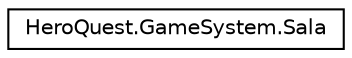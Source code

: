 digraph "Representação gráfica da hiearquia da classe"
{
 // LATEX_PDF_SIZE
  edge [fontname="Helvetica",fontsize="10",labelfontname="Helvetica",labelfontsize="10"];
  node [fontname="Helvetica",fontsize="10",shape=record];
  rankdir="LR";
  Node0 [label="HeroQuest.GameSystem.Sala",height=0.2,width=0.4,color="black", fillcolor="white", style="filled",URL="$class_hero_quest_1_1_game_system_1_1_sala.html",tooltip=" "];
}
